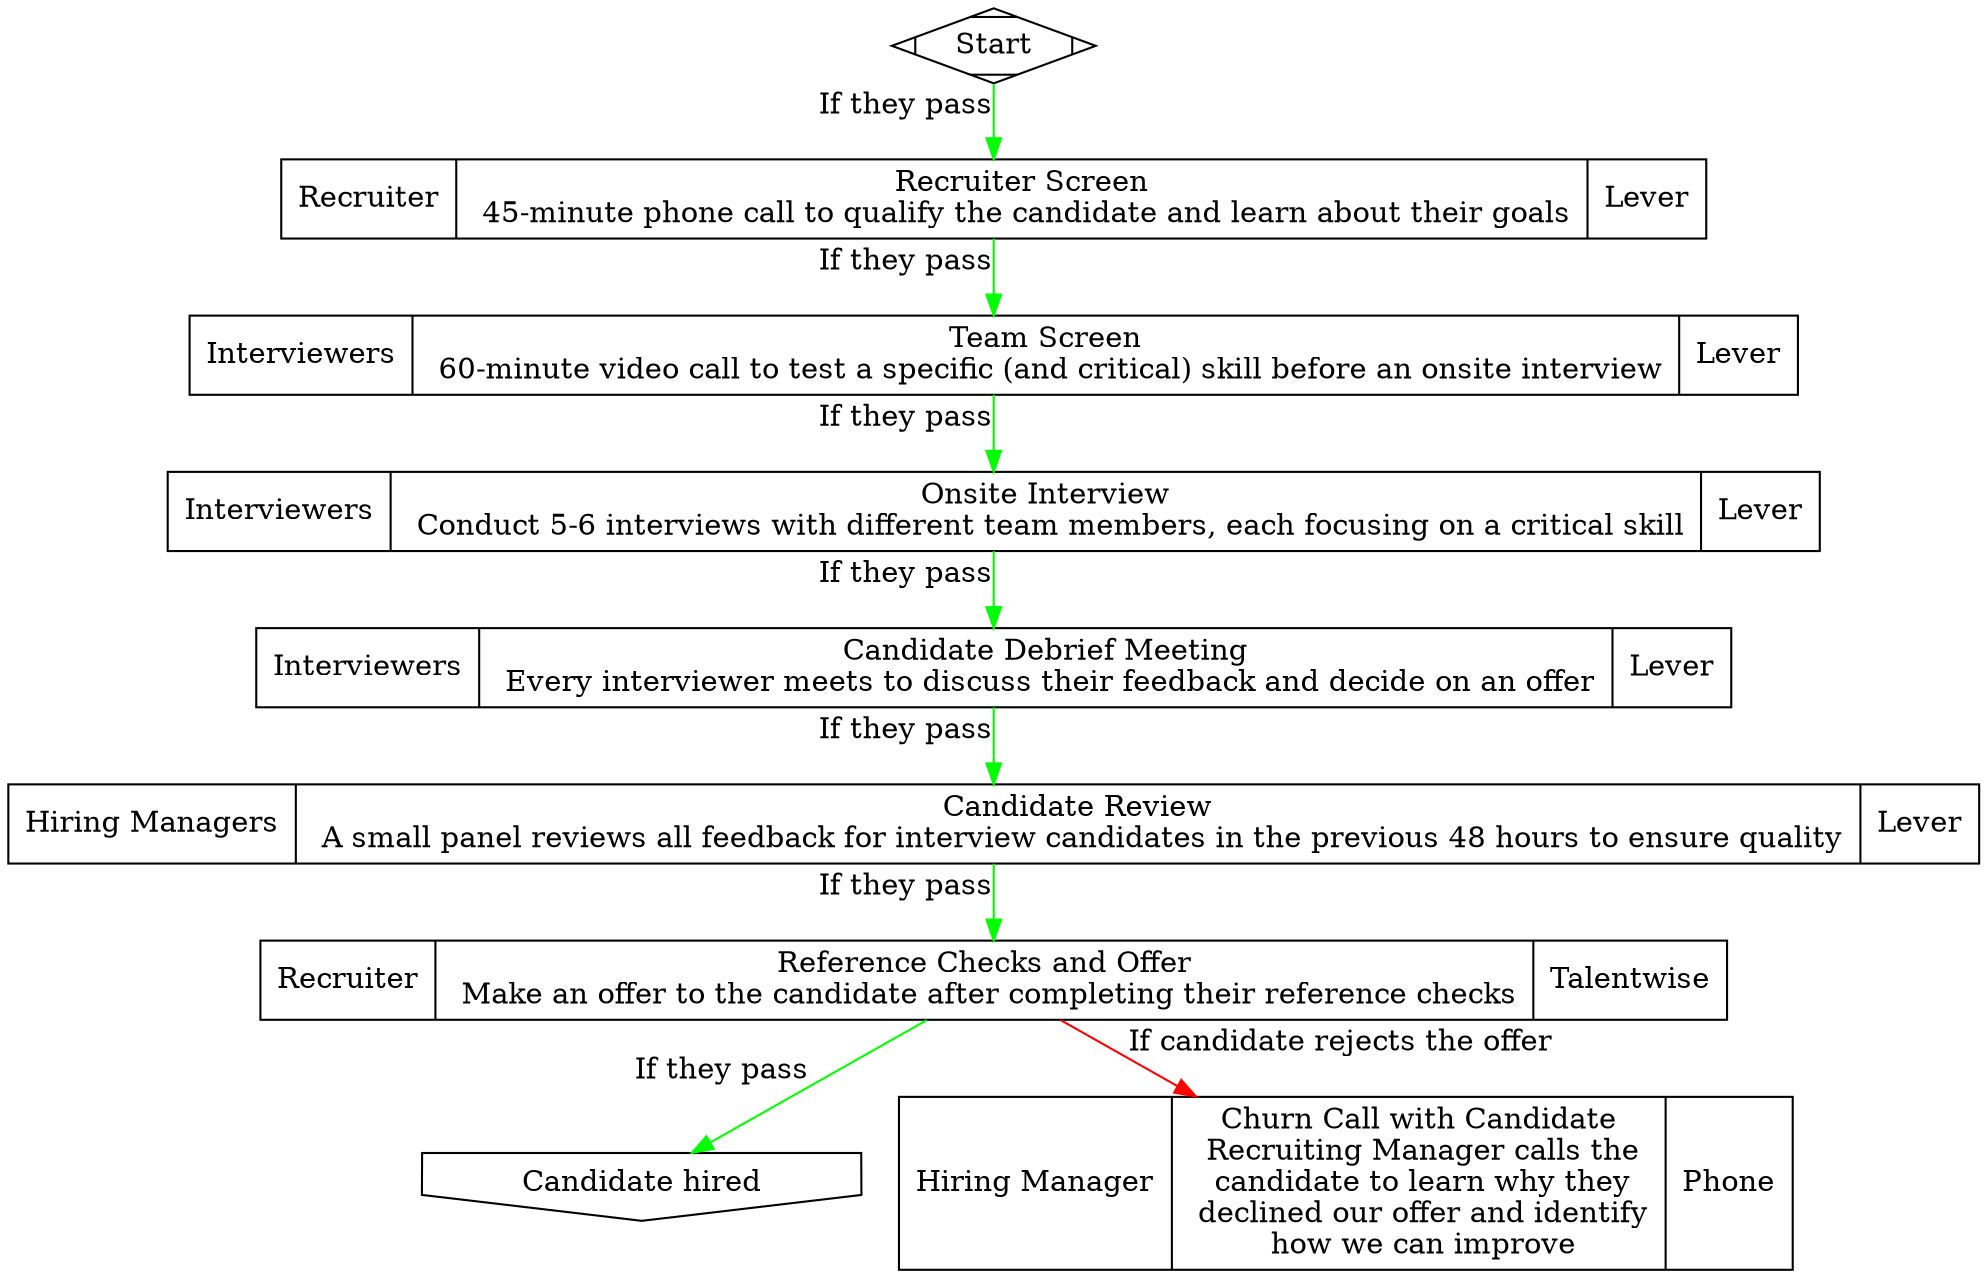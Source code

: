 /* https://stripe.com/atlas/guides/scaling-eng
* captures the graph there; not enriched */

digraph engineering_hiring {

/* Graph */

  //rankdir = LR //(right to left; good for process not org chart or network diagram)
  //splines = ortho //(right angles)
  ratio = auto

/* Nodes */

  "Start" [
  shape = Mdiamond
  label = "Start"
  ]

  "Recruiter Screen" [
  shape = record
  label = "
    <people> Recruiter|
    <process> Recruiter Screen\n 45-minute phone call to qualify the candidate
    and learn about their goals|
    <technology> Lever
  "
  ]

  "Team Screen" [
  shape = record
  label = "
    <people> Interviewers|
    <process> Team Screen\n 60-minute video call to test a specific (and
    critical) skill before an onsite interview|
    <technology> Lever
  "
  ]

  "Onsite Interview" [
  shape = record
  label = "
    <people> Interviewers|
    <process> Onsite Interview\n Conduct 5-6 interviews with different team members,
  each focusing on a critical skill|
    <technology> Lever
  "
  ]

  "Candidate Debrief Meeting" [
  shape = record
  label = "
    <people> Interviewers|
    <process> Candidate Debrief Meeting\n Every interviewer meets to discuss their
  feedback and decide on an offer|
    <technology> Lever
  "
  ]

  "Candidate Review" [
  shape = record
  label = "
    <people> Hiring Managers|
    <process> Candidate Review\n A small panel reviews all feedback for interview
    candidates in the previous 48 hours to ensure quality|
    <technology> Lever
  "
  ]

  "Reference Checks and Offer" [
  shape = record
  label = "
    <people> Recruiter|
    <process> Reference Checks and Offer\n Make an offer to the candidate after completing
    their reference checks|
    <technology> Talentwise
  "
  ]

  "Hired" [
  shape = invhouse
  label = "Candidate hired"
  ]

//should this be a square or process fail? 

  "Churn Call" [
  shape = record
  label = "
    <people> Hiring Manager|
    <process> Churn Call with Candidate\n Recruiting Manager calls the\n candidate to learn why they\n declined our offer
  and identify\n how we can improve|
    <technology> Phone
  "
  ]

/* Edges */

    "Start" -> "Recruiter Screen" [
      xlabel = "If they pass"
      color = "green"
    ]

    "Recruiter Screen" -> "Team Screen" [
      xlabel = "If they pass"
      color = "green"
    ]

    "Team Screen" -> "Onsite Interview" [
      xlabel = "If they pass"
      color = "green"
    ]

    "Onsite Interview" -> "Candidate Debrief Meeting" [
      xlabel = "If they pass"
      color = "green"
    ]

    "Candidate Debrief Meeting" -> "Candidate Review" [
      xlabel = "If they pass"
      color = "green"
    ]

    "Candidate Review" -> "Reference Checks and Offer" [
      xlabel = "If they pass"
      color = "green"
    ]

    "Reference Checks and Offer" -> "Hired" [
      xlabel = "If they pass"
      color = "green"
    ]

    "Reference Checks and Offer" -> "Churn Call" [
      xlabel = "If candidate rejects the offer"
      color = "red"
    ]

/* If including a path to "Rejected" uncomment all of the below

    "Rejected" [
    shape = Msquare
    label = "Candidate rejected"
    ]

    "Recruiter Screen" -> "Rejected" [
      xlabel = "If they fail"
      color = "red"
    ]

    "Team Screen" -> "Rejected" [
      xlabel = "If they fail"
      color = "red"
    ]

    "Onsite Interview" -> "Rejected" [
      xlabel = "If they fail"
      color = "red"
    ]

    "Candidate Debrief Meeting" -> "Rejected" [
      xlabel = "If they fail"
      color = "red"
    ]

    "Candidate Review" -> "Rejected" [
      xlabel = "If they fail"
      color = "red"
    ]

    "Reference Checks and Offer" -> "Rejected" [
      xlabel = "If they fail"
      color = "red"
    ]

*/

  }

/* Notes */
/*
*
*/
